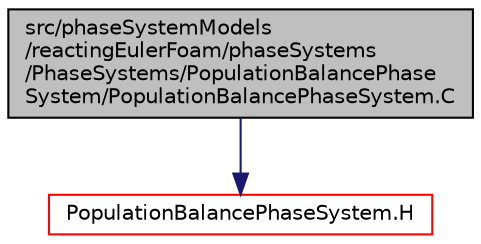 digraph "src/phaseSystemModels/reactingEulerFoam/phaseSystems/PhaseSystems/PopulationBalancePhaseSystem/PopulationBalancePhaseSystem.C"
{
  bgcolor="transparent";
  edge [fontname="Helvetica",fontsize="10",labelfontname="Helvetica",labelfontsize="10"];
  node [fontname="Helvetica",fontsize="10",shape=record];
  Node1 [label="src/phaseSystemModels\l/reactingEulerFoam/phaseSystems\l/PhaseSystems/PopulationBalancePhase\lSystem/PopulationBalancePhaseSystem.C",height=0.2,width=0.4,color="black", fillcolor="grey75", style="filled" fontcolor="black"];
  Node1 -> Node2 [color="midnightblue",fontsize="10",style="solid",fontname="Helvetica"];
  Node2 [label="PopulationBalancePhaseSystem.H",height=0.2,width=0.4,color="red",URL="$PopulationBalancePhaseSystem_8H.html"];
}
